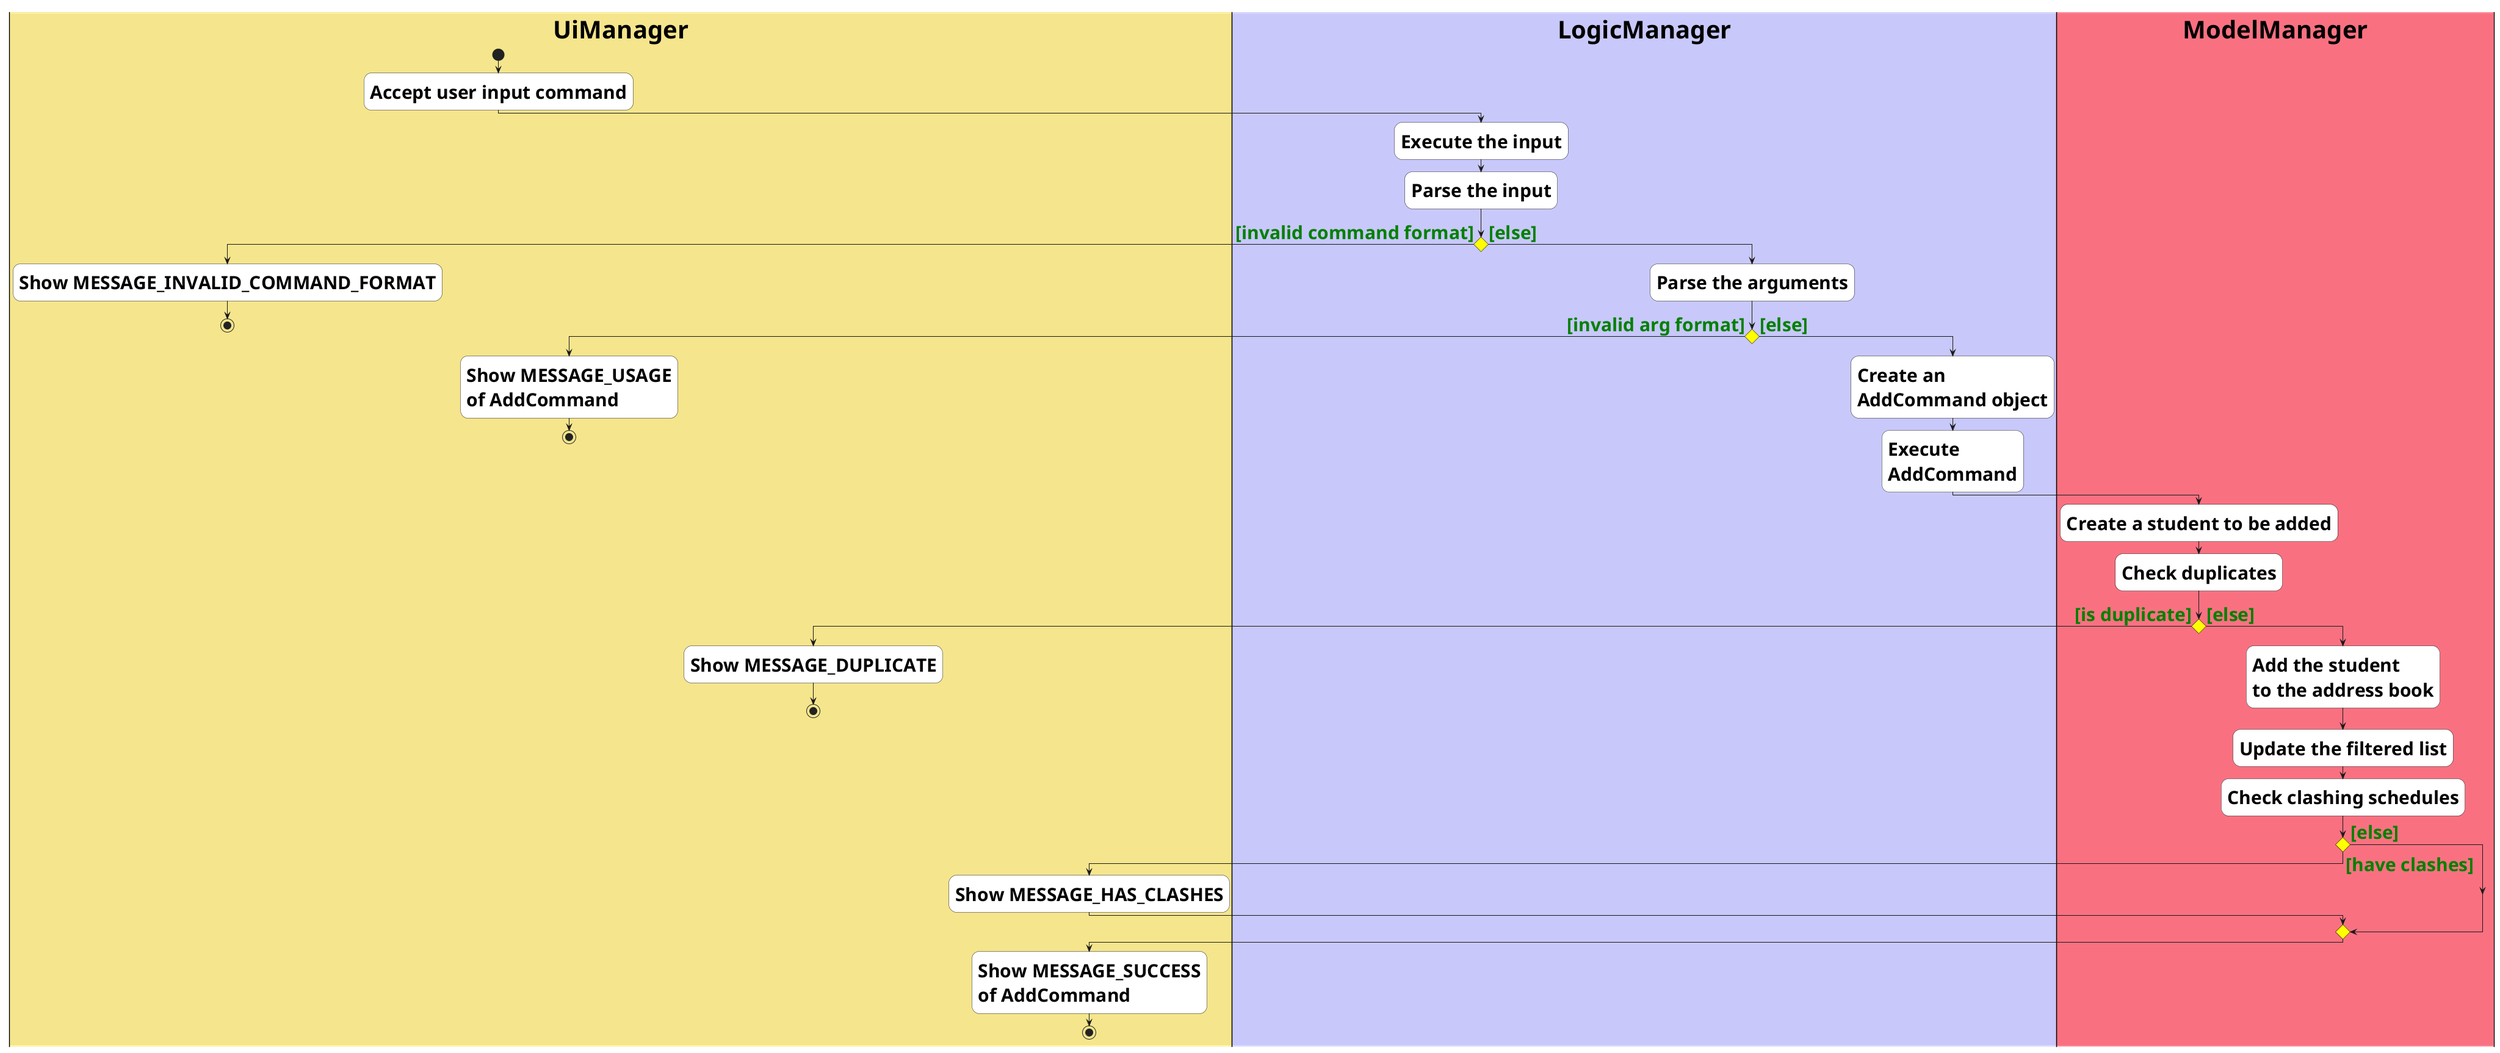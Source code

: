 @startuml
'https://plantuml.com/activity-diagram-beta
<style>
activityDiagram {
  FontSize 40
  FontStyle bold

  activity {
    BackgroundColor #ffffff
    BorderColor #33668E
    FontColor #000000
    FontName arial
    FontSize 30
  }

  diamond {
    BackgroundColor yellow
    LineColor #000000
    FontColor green
    FontName arial
    FontSize 15
  }

  arrow {
    FontColor green
    FontName arial
    FontSize 30
    FontStyle bold
  }

  partition {
     BackgroundColor #e6f7ff
     FontColor #003366
     LineColor #33668E
     FontName arial                // Sets the font style
     FontSize 30
     RoundCorner 10
     Bold true
   }
}
document {
   BackgroundColor transparent
}
</style>

|#f5e58c|UiManager|
start
:Accept user input command;
|#C8C8FA|LogicManager|
:Execute the input;
:Parse the input;
if () then ([invalid command format])
    |UiManager|
    :Show MESSAGE_INVALID_COMMAND_FORMAT;
    stop
    |LogicManager|
else ([else])
    :Parse the arguments;
    if () then ([invalid arg format])
        |UiManager|
        :Show MESSAGE_USAGE
        of AddCommand;
        stop
    else ([else])
        |LogicManager|
        :Create an
        AddCommand object;
        :Execute
        AddCommand;
        |#F97181|ModelManager|
        :Create a student to be added;
        :Check duplicates;
        if () then ([is duplicate])
            |UiManager|
            :Show MESSAGE_DUPLICATE;
            stop
        else ([else])
            |ModelManager|
            :Add the student
            to the address book;
            :Update the filtered list;
            :Check clashing schedules;
            if () then ([have clashes])
                |UiManager|
                :Show MESSAGE_HAS_CLASHES;
            else ([else])
            endif
            :Show MESSAGE_SUCCESS
            of AddCommand;
            stop
        endif
endif

@enduml
